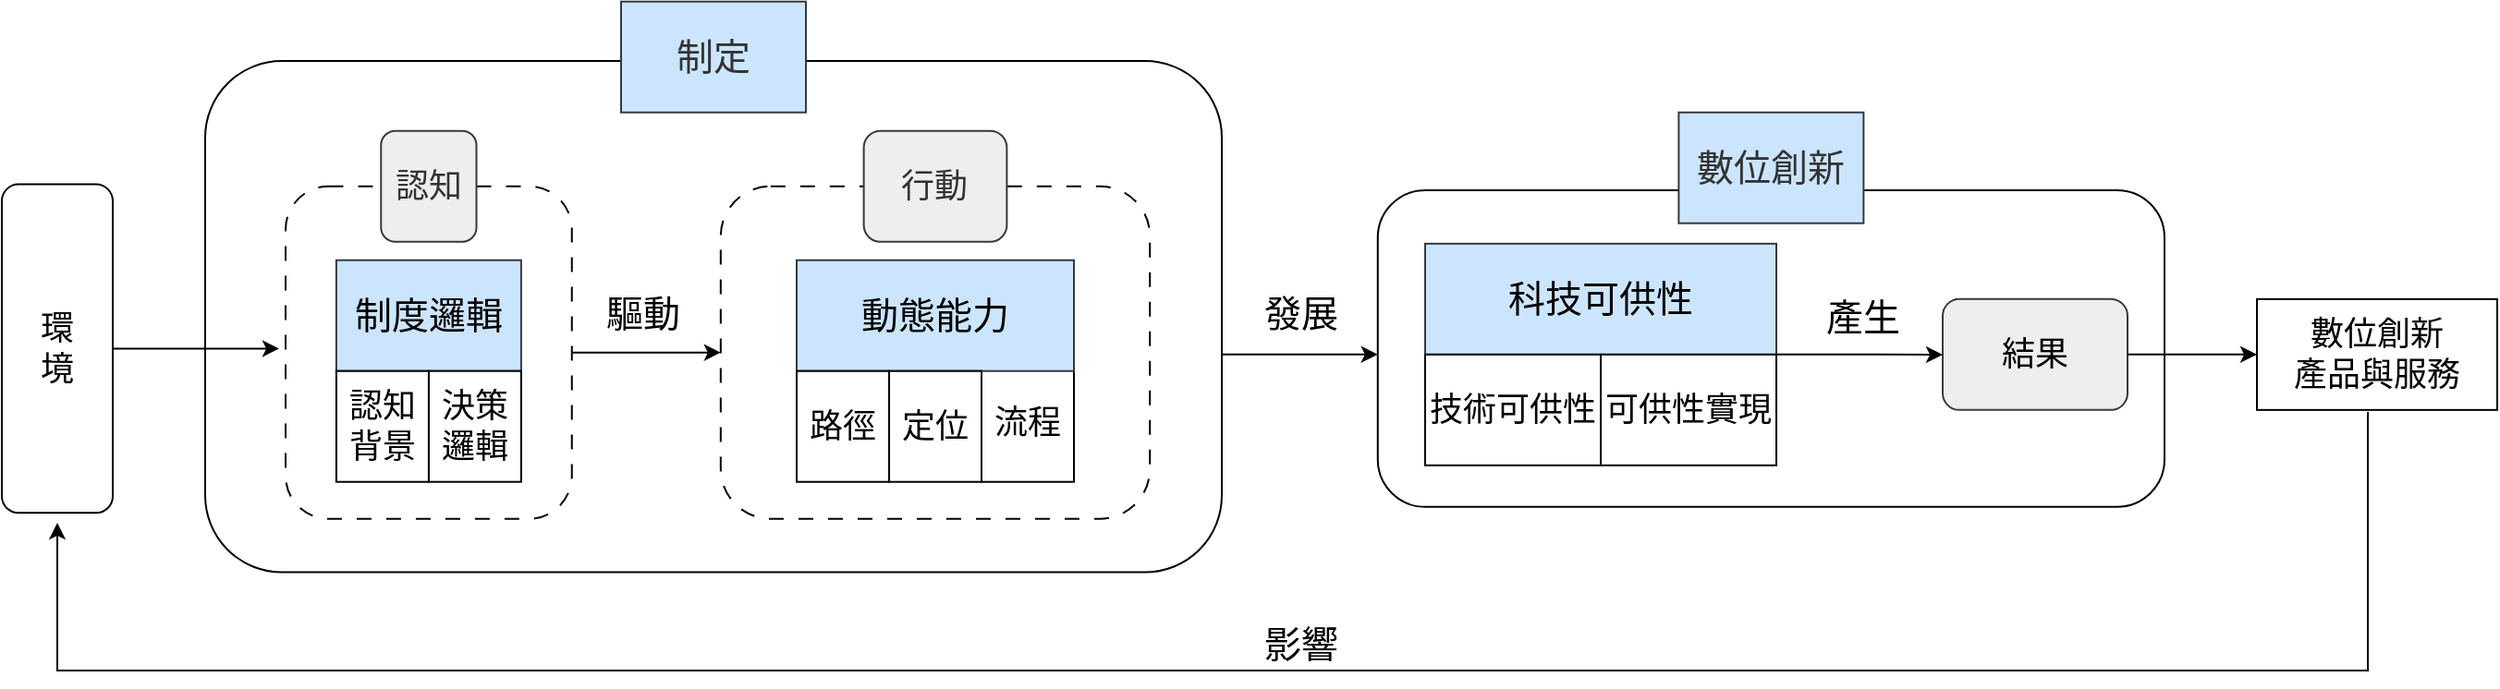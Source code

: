 <mxfile version="26.2.12">
  <diagram id="vkK8o-hsKimOO6CbCIKc" name="第1頁">
    <mxGraphModel dx="1712" dy="854" grid="1" gridSize="10" guides="1" tooltips="1" connect="1" arrows="1" fold="1" page="1" pageScale="1" pageWidth="1169" pageHeight="827" math="0" shadow="0">
      <root>
        <mxCell id="0" />
        <mxCell id="1" parent="0" />
        <mxCell id="1qFZ0b5etKVb5s6CTwOf-1" value="&lt;font face=&quot;標楷體&quot; style=&quot;font-size: 18px;&quot;&gt;環&lt;/font&gt;&lt;div&gt;&lt;font face=&quot;標楷體&quot; style=&quot;font-size: 18px;&quot;&gt;境&lt;/font&gt;&lt;/div&gt;" style="rounded=1;whiteSpace=wrap;html=1;" parent="1" vertex="1">
          <mxGeometry x="160" y="336.79" width="60" height="177.86" as="geometry" />
        </mxCell>
        <mxCell id="iIE0ldJsGx-aEYX-XOFw-92" value="" style="rounded=1;whiteSpace=wrap;html=1;movable=1;resizable=1;rotatable=1;deletable=1;editable=1;locked=0;connectable=1;strokeWidth=1;fontFamily=標楷體;fontSize=18;fontStyle=0;strokeColor=default;gradientColor=none;" vertex="1" parent="1">
          <mxGeometry x="904.38" y="340" width="425.62" height="171.43" as="geometry" />
        </mxCell>
        <mxCell id="iIE0ldJsGx-aEYX-XOFw-129" style="edgeStyle=orthogonalEdgeStyle;rounded=0;orthogonalLoop=1;jettySize=auto;html=1;exitX=0.996;exitY=0.574;exitDx=0;exitDy=0;exitPerimeter=0;" edge="1" parent="1" source="iIE0ldJsGx-aEYX-XOFw-3" target="iIE0ldJsGx-aEYX-XOFw-92">
          <mxGeometry relative="1" as="geometry">
            <Array as="points">
              <mxPoint x="920" y="429" />
              <mxPoint x="920" y="429" />
            </Array>
          </mxGeometry>
        </mxCell>
        <mxCell id="iIE0ldJsGx-aEYX-XOFw-3" value="" style="rounded=1;whiteSpace=wrap;html=1;movable=1;resizable=1;rotatable=1;deletable=1;editable=1;locked=0;connectable=1;strokeWidth=1;fontFamily=標楷體;fontSize=18;fontStyle=0" vertex="1" parent="1">
          <mxGeometry x="270" y="270" width="550" height="276.79" as="geometry" />
        </mxCell>
        <mxCell id="iIE0ldJsGx-aEYX-XOFw-4" value="&lt;font style=&quot;font-size: 20px;&quot; color=&quot;#333333&quot;&gt;&lt;span&gt;制定&lt;/span&gt;&lt;/font&gt;" style="rounded=0;whiteSpace=wrap;html=1;strokeColor=#36393d;fillColor=#cce5ff;fontFamily=標楷體;fontSize=18;fontStyle=0;align=center;verticalAlign=middle;" vertex="1" parent="1">
          <mxGeometry x="495" y="237.86" width="100" height="60" as="geometry" />
        </mxCell>
        <mxCell id="1qFZ0b5etKVb5s6CTwOf-58" value="" style="group" parent="1" vertex="1" connectable="0">
          <mxGeometry x="314.62" y="307.86" width="155.38" height="210" as="geometry" />
        </mxCell>
        <mxCell id="iIE0ldJsGx-aEYX-XOFw-109" value="" style="group" vertex="1" connectable="0" parent="1qFZ0b5etKVb5s6CTwOf-58">
          <mxGeometry x="-1.105" width="154.864" height="210" as="geometry" />
        </mxCell>
        <mxCell id="1qFZ0b5etKVb5s6CTwOf-41" value="" style="rounded=1;whiteSpace=wrap;html=1;movable=1;resizable=1;rotatable=1;deletable=1;editable=1;locked=0;connectable=1;strokeWidth=1;dashed=1;dashPattern=8 8;fontFamily=標楷體;fontSize=18;fontStyle=0" parent="iIE0ldJsGx-aEYX-XOFw-109" vertex="1">
          <mxGeometry y="30" width="154.864" height="180" as="geometry" />
        </mxCell>
        <mxCell id="1qFZ0b5etKVb5s6CTwOf-51" value="&lt;font color=&quot;#333333&quot;&gt;&lt;span&gt;認知&lt;/span&gt;&lt;/font&gt;" style="rounded=1;whiteSpace=wrap;html=1;strokeColor=#36393d;fillColor=#eeeeee;fontFamily=標楷體;fontSize=18;fontStyle=0" parent="iIE0ldJsGx-aEYX-XOFw-109" vertex="1">
          <mxGeometry x="51.621" width="51.621" height="60" as="geometry" />
        </mxCell>
        <mxCell id="1qFZ0b5etKVb5s6CTwOf-55" value="" style="group;fontStyle=0" parent="iIE0ldJsGx-aEYX-XOFw-109" vertex="1" connectable="0">
          <mxGeometry x="27.432" y="70" width="100" height="120" as="geometry" />
        </mxCell>
        <mxCell id="iIE0ldJsGx-aEYX-XOFw-108" value="" style="group" vertex="1" connectable="0" parent="1qFZ0b5etKVb5s6CTwOf-55">
          <mxGeometry width="100" height="120" as="geometry" />
        </mxCell>
        <mxCell id="1qFZ0b5etKVb5s6CTwOf-43" value="&lt;span&gt;&lt;font style=&quot;font-size: 20px;&quot;&gt;制度邏輯&lt;/font&gt;&lt;/span&gt;" style="rounded=0;whiteSpace=wrap;html=1;fontSize=18;fontFamily=標楷體;movable=1;resizable=1;rotatable=1;deletable=1;editable=1;locked=0;connectable=1;fillColor=#cce5ff;strokeColor=#36393d;fontStyle=0;align=center;verticalAlign=middle;" parent="iIE0ldJsGx-aEYX-XOFw-108" vertex="1">
          <mxGeometry width="100" height="60" as="geometry" />
        </mxCell>
        <mxCell id="1qFZ0b5etKVb5s6CTwOf-47" value="&lt;font&gt;&lt;span&gt;&lt;span&gt;決策邏輯&lt;/span&gt;&lt;/span&gt;&lt;/font&gt;" style="rounded=0;whiteSpace=wrap;html=1;movable=1;resizable=1;rotatable=1;deletable=1;editable=1;locked=0;connectable=1;fontFamily=標楷體;fontSize=18;fontStyle=0" parent="iIE0ldJsGx-aEYX-XOFw-108" vertex="1">
          <mxGeometry x="49.998" y="59.997" width="50" height="60" as="geometry" />
        </mxCell>
        <mxCell id="1qFZ0b5etKVb5s6CTwOf-48" value="&lt;font&gt;&lt;span&gt;認知背景&lt;/span&gt;&lt;/font&gt;" style="rounded=0;whiteSpace=wrap;html=1;movable=1;resizable=1;rotatable=1;deletable=1;editable=1;locked=0;connectable=1;fontFamily=標楷體;fontSize=18;fontStyle=0" parent="iIE0ldJsGx-aEYX-XOFw-108" vertex="1">
          <mxGeometry y="60" width="50" height="60" as="geometry" />
        </mxCell>
        <mxCell id="iIE0ldJsGx-aEYX-XOFw-23" style="edgeStyle=orthogonalEdgeStyle;rounded=0;orthogonalLoop=1;jettySize=auto;html=1;exitX=1;exitY=0.5;exitDx=0;exitDy=0;" edge="1" parent="1" source="1qFZ0b5etKVb5s6CTwOf-41" target="iIE0ldJsGx-aEYX-XOFw-15">
          <mxGeometry relative="1" as="geometry" />
        </mxCell>
        <mxCell id="iIE0ldJsGx-aEYX-XOFw-24" value="&lt;font style=&quot;font-size: 20px;&quot; face=&quot;標楷體&quot;&gt;驅動&lt;/font&gt;" style="text;html=1;align=center;verticalAlign=middle;whiteSpace=wrap;rounded=0;fontFamily=Helvetica;fontSize=12;fontColor=default;" vertex="1" parent="1">
          <mxGeometry x="480.002" y="390.935" width="54.375" height="30" as="geometry" />
        </mxCell>
        <mxCell id="iIE0ldJsGx-aEYX-XOFw-49" value="&lt;font style=&quot;font-size: 20px;&quot; face=&quot;標楷體&quot;&gt;發展&lt;/font&gt;" style="text;html=1;align=center;verticalAlign=middle;whiteSpace=wrap;rounded=0;" vertex="1" parent="1">
          <mxGeometry x="835.633" y="390.935" width="54.375" height="30" as="geometry" />
        </mxCell>
        <mxCell id="iIE0ldJsGx-aEYX-XOFw-89" value="" style="group" vertex="1" connectable="0" parent="1">
          <mxGeometry x="930" y="368.93" width="220" height="120" as="geometry" />
        </mxCell>
        <mxCell id="iIE0ldJsGx-aEYX-XOFw-115" value="" style="group" vertex="1" connectable="0" parent="iIE0ldJsGx-aEYX-XOFw-89">
          <mxGeometry width="190" height="120" as="geometry" />
        </mxCell>
        <mxCell id="iIE0ldJsGx-aEYX-XOFw-118" value="" style="group" vertex="1" connectable="0" parent="iIE0ldJsGx-aEYX-XOFw-115">
          <mxGeometry width="190" height="120" as="geometry" />
        </mxCell>
        <mxCell id="iIE0ldJsGx-aEYX-XOFw-86" value="&lt;span&gt;&lt;font style=&quot;font-size: 20px;&quot;&gt;科技可供性&lt;/font&gt;&lt;/span&gt;" style="rounded=0;whiteSpace=wrap;html=1;fontSize=18;fontFamily=標楷體;movable=1;resizable=1;rotatable=1;deletable=1;editable=1;locked=0;connectable=1;fillColor=#cce5ff;strokeColor=#36393d;fontStyle=0" vertex="1" parent="iIE0ldJsGx-aEYX-XOFw-118">
          <mxGeometry width="190" height="60" as="geometry" />
        </mxCell>
        <mxCell id="iIE0ldJsGx-aEYX-XOFw-87" value="&lt;font&gt;&lt;span&gt;&lt;span&gt;可供性實現&lt;/span&gt;&lt;/span&gt;&lt;/font&gt;" style="rounded=0;whiteSpace=wrap;html=1;movable=1;resizable=1;rotatable=1;deletable=1;editable=1;locked=0;connectable=1;fontFamily=標楷體;fontSize=18;fontStyle=0" vertex="1" parent="iIE0ldJsGx-aEYX-XOFw-118">
          <mxGeometry x="94.997" y="59.997" width="95" height="60" as="geometry" />
        </mxCell>
        <mxCell id="iIE0ldJsGx-aEYX-XOFw-88" value="&lt;font&gt;&lt;span&gt;技術可供性&lt;/span&gt;&lt;/font&gt;" style="rounded=0;whiteSpace=wrap;html=1;movable=1;resizable=1;rotatable=1;deletable=1;editable=1;locked=0;connectable=1;fontFamily=標楷體;fontSize=18;fontStyle=0" vertex="1" parent="iIE0ldJsGx-aEYX-XOFw-118">
          <mxGeometry y="60" width="95" height="60" as="geometry" />
        </mxCell>
        <mxCell id="iIE0ldJsGx-aEYX-XOFw-93" value="&lt;font style=&quot;font-size: 20px;&quot; color=&quot;#333333&quot;&gt;數位創新&lt;/font&gt;" style="rounded=0;whiteSpace=wrap;html=1;strokeColor=#36393d;fillColor=#cce5ff;fontFamily=標楷體;fontSize=18;fontStyle=0;align=center;verticalAlign=middle;" vertex="1" parent="1">
          <mxGeometry x="1067.194" y="297.86" width="100" height="60" as="geometry" />
        </mxCell>
        <mxCell id="iIE0ldJsGx-aEYX-XOFw-73" value="&lt;font style=&quot;font-size: 20px;&quot; face=&quot;標楷體&quot;&gt;產生&lt;/font&gt;" style="text;html=1;align=center;verticalAlign=middle;whiteSpace=wrap;rounded=0;fontFamily=Helvetica;fontSize=12;fontColor=default;" vertex="1" parent="1">
          <mxGeometry x="1140.463" y="393.395" width="54.375" height="30" as="geometry" />
        </mxCell>
        <mxCell id="iIE0ldJsGx-aEYX-XOFw-96" value="結果" style="rounded=1;whiteSpace=wrap;html=1;fontSize=18;fontFamily=標楷體;movable=1;resizable=1;rotatable=1;deletable=1;editable=1;locked=0;connectable=1;fontStyle=0;fillColor=#eeeeee;strokeColor=#36393d;" vertex="1" parent="1">
          <mxGeometry x="1210" y="398.93" width="100" height="60" as="geometry" />
        </mxCell>
        <mxCell id="iIE0ldJsGx-aEYX-XOFw-100" value="數位創新&lt;div&gt;產品與服務&lt;/div&gt;" style="rounded=0;whiteSpace=wrap;html=1;fontSize=18;fontFamily=標楷體;movable=1;resizable=1;rotatable=1;deletable=1;editable=1;locked=0;connectable=1;fontStyle=0" vertex="1" parent="1">
          <mxGeometry x="1380" y="398.93" width="130" height="60" as="geometry" />
        </mxCell>
        <mxCell id="iIE0ldJsGx-aEYX-XOFw-83" value="&lt;font style=&quot;font-size: 20px;&quot; face=&quot;標楷體&quot;&gt;影響&lt;/font&gt;" style="text;html=1;align=center;verticalAlign=middle;whiteSpace=wrap;rounded=0;" vertex="1" parent="1">
          <mxGeometry x="835.633" y="570" width="54.375" height="30" as="geometry" />
        </mxCell>
        <mxCell id="iIE0ldJsGx-aEYX-XOFw-114" value="" style="group" vertex="1" connectable="0" parent="1">
          <mxGeometry x="548.909" y="307.86" width="232.19" height="210" as="geometry" />
        </mxCell>
        <mxCell id="iIE0ldJsGx-aEYX-XOFw-15" value="" style="rounded=1;whiteSpace=wrap;html=1;movable=1;resizable=1;rotatable=1;deletable=1;editable=1;locked=0;connectable=1;strokeWidth=1;dashed=1;dashPattern=8 8;fontFamily=標楷體;fontSize=18;fontStyle=0" vertex="1" parent="iIE0ldJsGx-aEYX-XOFw-114">
          <mxGeometry y="30" width="232.19" height="180" as="geometry" />
        </mxCell>
        <mxCell id="iIE0ldJsGx-aEYX-XOFw-16" value="&lt;font color=&quot;#333333&quot;&gt;&lt;span&gt;行動&lt;/span&gt;&lt;/font&gt;" style="rounded=1;whiteSpace=wrap;html=1;strokeColor=#36393d;fillColor=#eeeeee;fontFamily=標楷體;fontSize=18;fontStyle=0" vertex="1" parent="iIE0ldJsGx-aEYX-XOFw-114">
          <mxGeometry x="77.397" width="77.397" height="60" as="geometry" />
        </mxCell>
        <mxCell id="iIE0ldJsGx-aEYX-XOFw-113" value="" style="group" vertex="1" connectable="0" parent="iIE0ldJsGx-aEYX-XOFw-114">
          <mxGeometry x="41.095" y="70" width="150" height="120" as="geometry" />
        </mxCell>
        <mxCell id="iIE0ldJsGx-aEYX-XOFw-21" value="&lt;font&gt;&lt;span&gt;&lt;span&gt;流程&lt;/span&gt;&lt;/span&gt;&lt;/font&gt;" style="rounded=0;whiteSpace=wrap;html=1;movable=1;resizable=1;rotatable=1;deletable=1;editable=1;locked=0;connectable=1;fontFamily=標楷體;fontSize=18;fontStyle=0" vertex="1" parent="iIE0ldJsGx-aEYX-XOFw-113">
          <mxGeometry x="99.996" y="57.14" width="50" height="62.86" as="geometry" />
        </mxCell>
        <mxCell id="iIE0ldJsGx-aEYX-XOFw-18" value="&lt;span&gt;&lt;font style=&quot;font-size: 20px;&quot;&gt;動態能力&lt;/font&gt;&lt;/span&gt;" style="rounded=0;whiteSpace=wrap;html=1;fontSize=18;fontFamily=標楷體;movable=1;resizable=1;rotatable=1;deletable=1;editable=1;locked=0;connectable=1;fillColor=#cce5ff;strokeColor=#36393d;fontStyle=0" vertex="1" parent="iIE0ldJsGx-aEYX-XOFw-113">
          <mxGeometry width="150" height="60" as="geometry" />
        </mxCell>
        <mxCell id="iIE0ldJsGx-aEYX-XOFw-19" value="定位" style="rounded=0;whiteSpace=wrap;html=1;movable=1;resizable=1;rotatable=1;deletable=1;editable=1;locked=0;connectable=1;fontFamily=標楷體;fontSize=18;fontStyle=0" vertex="1" parent="iIE0ldJsGx-aEYX-XOFw-113">
          <mxGeometry x="50.006" y="60" width="49.99" height="60" as="geometry" />
        </mxCell>
        <mxCell id="iIE0ldJsGx-aEYX-XOFw-20" value="路徑" style="rounded=0;whiteSpace=wrap;html=1;movable=1;resizable=1;rotatable=1;deletable=1;editable=1;locked=0;connectable=1;fontFamily=標楷體;fontSize=18;fontStyle=0" vertex="1" parent="iIE0ldJsGx-aEYX-XOFw-113">
          <mxGeometry y="60" width="50" height="60" as="geometry" />
        </mxCell>
        <mxCell id="iIE0ldJsGx-aEYX-XOFw-130" style="edgeStyle=orthogonalEdgeStyle;rounded=0;orthogonalLoop=1;jettySize=auto;html=1;exitX=1;exitY=0;exitDx=0;exitDy=0;" edge="1" parent="1" source="iIE0ldJsGx-aEYX-XOFw-87">
          <mxGeometry relative="1" as="geometry">
            <mxPoint x="1210" y="429" as="targetPoint" />
            <Array as="points">
              <mxPoint x="1165" y="429" />
            </Array>
          </mxGeometry>
        </mxCell>
        <mxCell id="iIE0ldJsGx-aEYX-XOFw-131" style="edgeStyle=orthogonalEdgeStyle;rounded=0;orthogonalLoop=1;jettySize=auto;html=1;entryX=0;entryY=0.5;entryDx=0;entryDy=0;" edge="1" parent="1" source="iIE0ldJsGx-aEYX-XOFw-96" target="iIE0ldJsGx-aEYX-XOFw-100">
          <mxGeometry relative="1" as="geometry" />
        </mxCell>
        <mxCell id="iIE0ldJsGx-aEYX-XOFw-132" value="" style="endArrow=classic;html=1;rounded=0;" edge="1" parent="1">
          <mxGeometry width="50" height="50" relative="1" as="geometry">
            <mxPoint x="1440" y="460" as="sourcePoint" />
            <mxPoint x="190" y="520" as="targetPoint" />
            <Array as="points">
              <mxPoint x="1440" y="520" />
              <mxPoint x="1440" y="600" />
              <mxPoint x="900" y="600" />
              <mxPoint x="190" y="600" />
            </Array>
          </mxGeometry>
        </mxCell>
        <mxCell id="iIE0ldJsGx-aEYX-XOFw-134" style="edgeStyle=orthogonalEdgeStyle;rounded=0;orthogonalLoop=1;jettySize=auto;html=1;" edge="1" parent="1" source="1qFZ0b5etKVb5s6CTwOf-1">
          <mxGeometry relative="1" as="geometry">
            <mxPoint x="310" y="425.72" as="targetPoint" />
          </mxGeometry>
        </mxCell>
      </root>
    </mxGraphModel>
  </diagram>
</mxfile>
